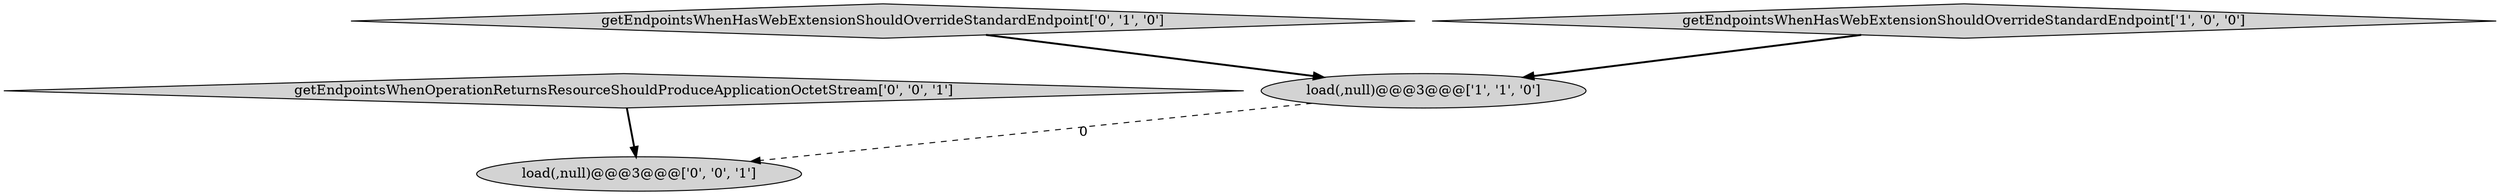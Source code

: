 digraph {
3 [style = filled, label = "load(,null)@@@3@@@['0', '0', '1']", fillcolor = lightgray, shape = ellipse image = "AAA0AAABBB3BBB"];
2 [style = filled, label = "getEndpointsWhenHasWebExtensionShouldOverrideStandardEndpoint['0', '1', '0']", fillcolor = lightgray, shape = diamond image = "AAA0AAABBB2BBB"];
4 [style = filled, label = "getEndpointsWhenOperationReturnsResourceShouldProduceApplicationOctetStream['0', '0', '1']", fillcolor = lightgray, shape = diamond image = "AAA0AAABBB3BBB"];
0 [style = filled, label = "load(,null)@@@3@@@['1', '1', '0']", fillcolor = lightgray, shape = ellipse image = "AAA0AAABBB1BBB"];
1 [style = filled, label = "getEndpointsWhenHasWebExtensionShouldOverrideStandardEndpoint['1', '0', '0']", fillcolor = lightgray, shape = diamond image = "AAA0AAABBB1BBB"];
2->0 [style = bold, label=""];
0->3 [style = dashed, label="0"];
1->0 [style = bold, label=""];
4->3 [style = bold, label=""];
}
